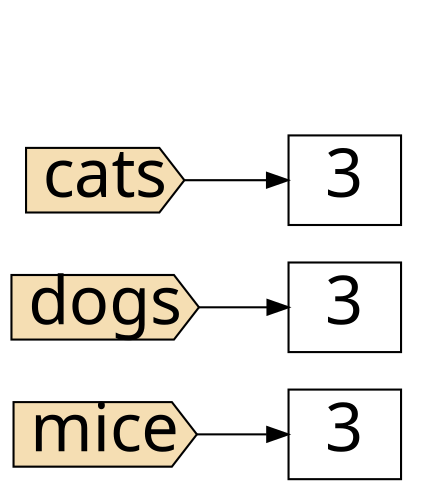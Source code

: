 digraph G {
    graph [ rankdir=LR ]
    node  [ shape=box, fontname="PT Mono", fontsize=32 ]

    mice  [ shape=cds, style=filled, fillcolor=wheat ]
    mice3 [ label=3 ]
    mice -> mice3

    dogs  [ shape=cds, style=filled, fillcolor=wheat ]
    dogs3 [ label=3 ]
    dogs -> dogs3

    cats  [ shape=cds, style=filled, fillcolor=wheat ]
    cats -> 3

    none -> em [ style=invis ]
    none  [ style=invis ]
    em [ style=invis ]
}
